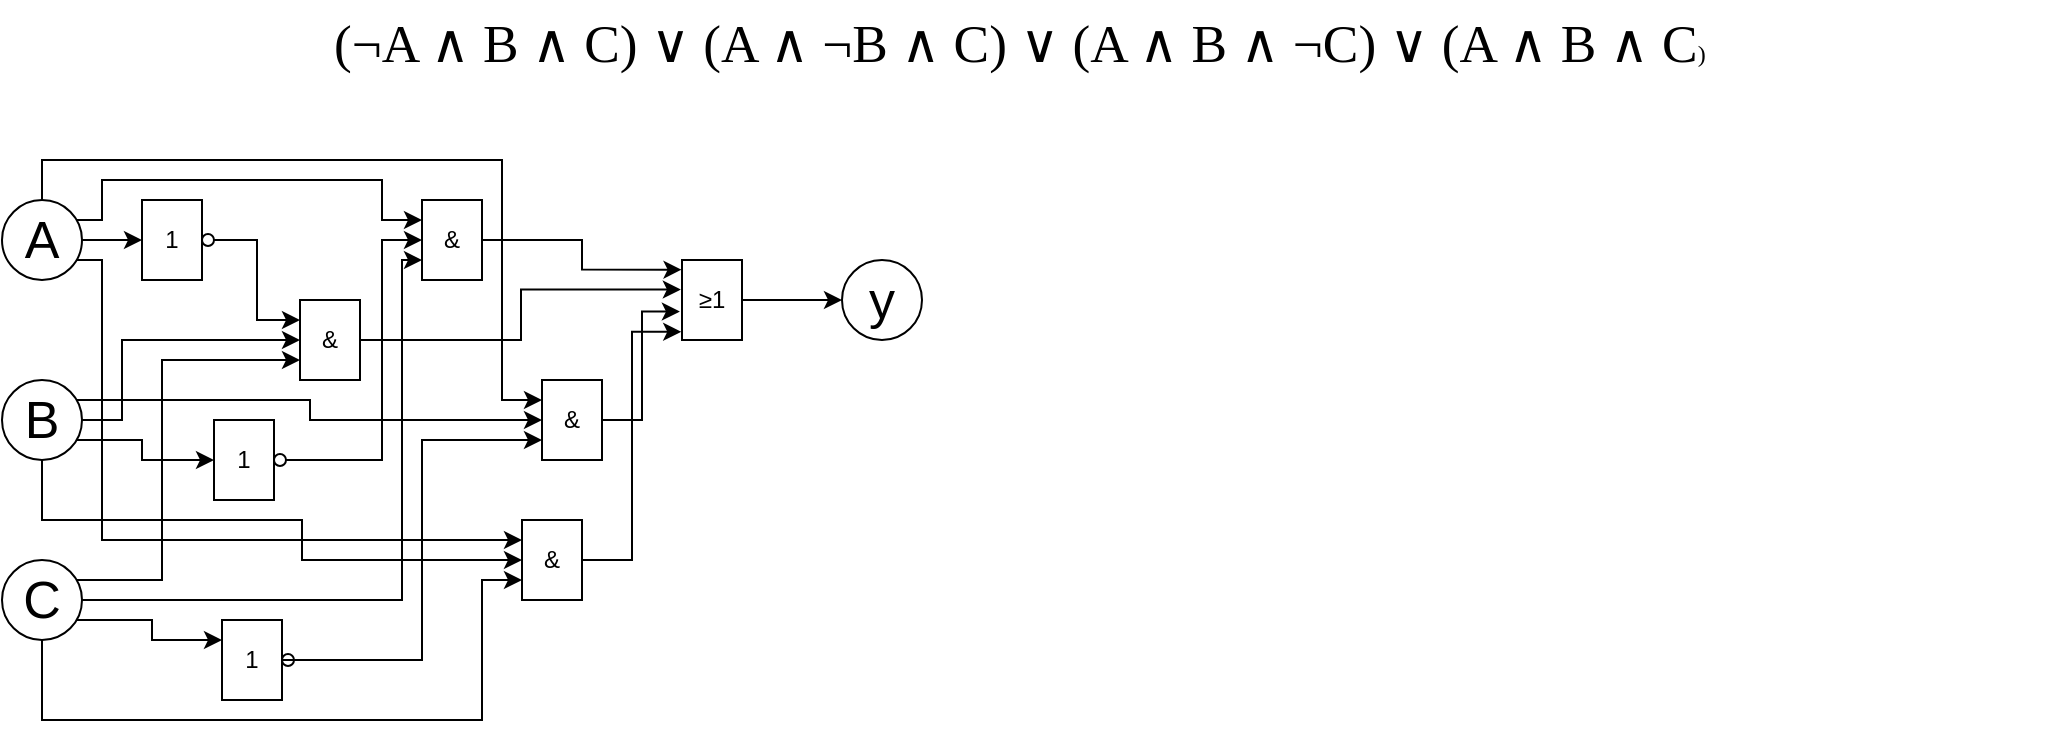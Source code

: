 <mxfile version="28.2.0">
  <diagram name="Seite-1" id="2gFYQ4MArk5PSCBcjxSI">
    <mxGraphModel dx="570" dy="348" grid="1" gridSize="10" guides="1" tooltips="1" connect="1" arrows="1" fold="1" page="1" pageScale="1" pageWidth="827" pageHeight="1169" math="0" shadow="0">
      <root>
        <mxCell id="0" />
        <mxCell id="1" parent="0" />
        <mxCell id="JOxrYH9VMVZD62wawOk7-1" value="&lt;p style=&quot;language:de;line-height:90%;margin-top:7.5pt;margin-bottom:0pt;&amp;lt;br/&amp;gt;margin-left:0in;text-indent:0in;text-align:center;direction:ltr;unicode-bidi:&amp;lt;br/&amp;gt;embed;mso-line-break-override:none;word-break:normal;punctuation-wrap:hanging&quot;&gt;&lt;span style=&quot;font-size:20.0pt;font-family:Calibri;mso-ascii-font-family:Calibri;&amp;lt;br/&amp;gt;mso-fareast-font-family:+mn-ea;mso-bidi-font-family:+mn-cs;mso-ascii-theme-font:&amp;lt;br/&amp;gt;minor-latin;mso-fareast-theme-font:minor-fareast;mso-bidi-theme-font:minor-bidi;&amp;lt;br/&amp;gt;color:black;mso-color-index:1;mso-font-kerning:12.0pt;language:de;font-weight:&amp;lt;br/&amp;gt;normal;mso-style-textfill-type:solid;mso-style-textfill-fill-themecolor:text1;&amp;lt;br/&amp;gt;mso-style-textfill-fill-color:black;mso-style-textfill-fill-alpha:100.0%&quot;&gt;(¬A ∧ B ∧ C) ∨ (A ∧ ¬B ∧ C) ∨ (A ∧ B ∧ ¬C) ∨ (A ∧ B ∧ C&lt;/span&gt;&lt;span style=&quot;font-family: Calibri; color: black; font-weight: normal;&quot;&gt;)&lt;/span&gt;&lt;/p&gt;" style="text;whiteSpace=wrap;html=1;" vertex="1" parent="1">
          <mxGeometry x="414" y="10" width="860" height="80" as="geometry" />
        </mxCell>
        <mxCell id="JOxrYH9VMVZD62wawOk7-15" style="edgeStyle=orthogonalEdgeStyle;rounded=0;orthogonalLoop=1;jettySize=auto;html=1;entryX=0;entryY=0.25;entryDx=0;entryDy=0;exitX=1;exitY=0.5;exitDx=0;exitDy=0;" edge="1" parent="1" source="JOxrYH9VMVZD62wawOk7-30" target="JOxrYH9VMVZD62wawOk7-10">
          <mxGeometry relative="1" as="geometry">
            <mxPoint x="366" y="160" as="sourcePoint" />
          </mxGeometry>
        </mxCell>
        <mxCell id="JOxrYH9VMVZD62wawOk7-55" style="edgeStyle=orthogonalEdgeStyle;rounded=0;orthogonalLoop=1;jettySize=auto;html=1;entryX=-0.008;entryY=0.121;entryDx=0;entryDy=0;entryPerimeter=0;" edge="1" parent="1" source="JOxrYH9VMVZD62wawOk7-17" target="JOxrYH9VMVZD62wawOk7-54">
          <mxGeometry relative="1" as="geometry" />
        </mxCell>
        <mxCell id="JOxrYH9VMVZD62wawOk7-17" value="&amp;amp;" style="rounded=0;whiteSpace=wrap;html=1;" vertex="1" parent="1">
          <mxGeometry x="460" y="110" width="30" height="40" as="geometry" />
        </mxCell>
        <mxCell id="JOxrYH9VMVZD62wawOk7-36" style="edgeStyle=orthogonalEdgeStyle;rounded=0;orthogonalLoop=1;jettySize=auto;html=1;entryX=0;entryY=0.5;entryDx=0;entryDy=0;" edge="1" parent="1" source="JOxrYH9VMVZD62wawOk7-25" target="JOxrYH9VMVZD62wawOk7-29">
          <mxGeometry relative="1" as="geometry" />
        </mxCell>
        <mxCell id="JOxrYH9VMVZD62wawOk7-37" style="edgeStyle=orthogonalEdgeStyle;rounded=0;orthogonalLoop=1;jettySize=auto;html=1;entryX=0;entryY=0.25;entryDx=0;entryDy=0;" edge="1" parent="1" source="JOxrYH9VMVZD62wawOk7-25" target="JOxrYH9VMVZD62wawOk7-17">
          <mxGeometry relative="1" as="geometry">
            <Array as="points">
              <mxPoint x="300" y="120" />
              <mxPoint x="300" y="100" />
              <mxPoint x="440" y="100" />
              <mxPoint x="440" y="120" />
            </Array>
          </mxGeometry>
        </mxCell>
        <mxCell id="JOxrYH9VMVZD62wawOk7-48" style="edgeStyle=orthogonalEdgeStyle;rounded=0;orthogonalLoop=1;jettySize=auto;html=1;entryX=0;entryY=0.25;entryDx=0;entryDy=0;" edge="1" parent="1" source="JOxrYH9VMVZD62wawOk7-25" target="JOxrYH9VMVZD62wawOk7-45">
          <mxGeometry relative="1" as="geometry">
            <Array as="points">
              <mxPoint x="270" y="90" />
              <mxPoint x="500" y="90" />
              <mxPoint x="500" y="210" />
            </Array>
          </mxGeometry>
        </mxCell>
        <mxCell id="JOxrYH9VMVZD62wawOk7-51" style="edgeStyle=orthogonalEdgeStyle;rounded=0;orthogonalLoop=1;jettySize=auto;html=1;entryX=0;entryY=0.25;entryDx=0;entryDy=0;" edge="1" parent="1" source="JOxrYH9VMVZD62wawOk7-25" target="JOxrYH9VMVZD62wawOk7-50">
          <mxGeometry relative="1" as="geometry">
            <Array as="points">
              <mxPoint x="300" y="140" />
              <mxPoint x="300" y="280" />
            </Array>
          </mxGeometry>
        </mxCell>
        <mxCell id="JOxrYH9VMVZD62wawOk7-25" value="A" style="ellipse;whiteSpace=wrap;html=1;aspect=fixed;fontSize=26;" vertex="1" parent="1">
          <mxGeometry x="250" y="110" width="40" height="40" as="geometry" />
        </mxCell>
        <mxCell id="JOxrYH9VMVZD62wawOk7-26" value="" style="edgeStyle=orthogonalEdgeStyle;rounded=0;orthogonalLoop=1;jettySize=auto;html=1;entryX=0;entryY=0.5;entryDx=0;entryDy=0;exitX=1;exitY=0.5;exitDx=0;exitDy=0;" edge="1" parent="1" source="JOxrYH9VMVZD62wawOk7-27" target="JOxrYH9VMVZD62wawOk7-10">
          <mxGeometry relative="1" as="geometry">
            <mxPoint x="320" y="260" as="sourcePoint" />
            <mxPoint x="480" y="170" as="targetPoint" />
            <Array as="points">
              <mxPoint x="310" y="220" />
              <mxPoint x="310" y="180" />
            </Array>
          </mxGeometry>
        </mxCell>
        <mxCell id="JOxrYH9VMVZD62wawOk7-57" style="edgeStyle=orthogonalEdgeStyle;rounded=0;orthogonalLoop=1;jettySize=auto;html=1;entryX=-0.019;entryY=0.369;entryDx=0;entryDy=0;entryPerimeter=0;" edge="1" parent="1" source="JOxrYH9VMVZD62wawOk7-10" target="JOxrYH9VMVZD62wawOk7-54">
          <mxGeometry relative="1" as="geometry" />
        </mxCell>
        <mxCell id="JOxrYH9VMVZD62wawOk7-10" value="&amp;amp;" style="rounded=0;whiteSpace=wrap;html=1;" vertex="1" parent="1">
          <mxGeometry x="399" y="160" width="30" height="40" as="geometry" />
        </mxCell>
        <mxCell id="JOxrYH9VMVZD62wawOk7-35" style="edgeStyle=orthogonalEdgeStyle;rounded=0;orthogonalLoop=1;jettySize=auto;html=1;entryX=0;entryY=0.5;entryDx=0;entryDy=0;" edge="1" parent="1" source="JOxrYH9VMVZD62wawOk7-27" target="JOxrYH9VMVZD62wawOk7-22">
          <mxGeometry relative="1" as="geometry">
            <Array as="points">
              <mxPoint x="320" y="230" />
              <mxPoint x="320" y="240" />
            </Array>
          </mxGeometry>
        </mxCell>
        <mxCell id="JOxrYH9VMVZD62wawOk7-27" value="B" style="ellipse;whiteSpace=wrap;html=1;aspect=fixed;fontSize=26;" vertex="1" parent="1">
          <mxGeometry x="250" y="200" width="40" height="40" as="geometry" />
        </mxCell>
        <mxCell id="JOxrYH9VMVZD62wawOk7-33" style="edgeStyle=orthogonalEdgeStyle;rounded=0;orthogonalLoop=1;jettySize=auto;html=1;entryX=0;entryY=0.75;entryDx=0;entryDy=0;" edge="1" parent="1" source="JOxrYH9VMVZD62wawOk7-28" target="JOxrYH9VMVZD62wawOk7-10">
          <mxGeometry relative="1" as="geometry">
            <Array as="points">
              <mxPoint x="330" y="300" />
              <mxPoint x="330" y="190" />
            </Array>
          </mxGeometry>
        </mxCell>
        <mxCell id="JOxrYH9VMVZD62wawOk7-39" style="edgeStyle=orthogonalEdgeStyle;rounded=0;orthogonalLoop=1;jettySize=auto;html=1;entryX=0;entryY=0.75;entryDx=0;entryDy=0;" edge="1" parent="1" source="JOxrYH9VMVZD62wawOk7-28" target="JOxrYH9VMVZD62wawOk7-17">
          <mxGeometry relative="1" as="geometry">
            <Array as="points">
              <mxPoint x="450" y="310" />
              <mxPoint x="450" y="140" />
            </Array>
          </mxGeometry>
        </mxCell>
        <mxCell id="JOxrYH9VMVZD62wawOk7-43" style="edgeStyle=orthogonalEdgeStyle;rounded=0;orthogonalLoop=1;jettySize=auto;html=1;entryX=0;entryY=0.25;entryDx=0;entryDy=0;" edge="1" parent="1" source="JOxrYH9VMVZD62wawOk7-28" target="JOxrYH9VMVZD62wawOk7-41">
          <mxGeometry relative="1" as="geometry">
            <Array as="points">
              <mxPoint x="325" y="320" />
              <mxPoint x="325" y="330" />
            </Array>
          </mxGeometry>
        </mxCell>
        <mxCell id="JOxrYH9VMVZD62wawOk7-28" value="C" style="ellipse;whiteSpace=wrap;html=1;aspect=fixed;fontSize=26;" vertex="1" parent="1">
          <mxGeometry x="250" y="290" width="40" height="40" as="geometry" />
        </mxCell>
        <mxCell id="JOxrYH9VMVZD62wawOk7-31" value="" style="group" vertex="1" connectable="0" parent="1">
          <mxGeometry x="320" y="110" width="36" height="40" as="geometry" />
        </mxCell>
        <mxCell id="JOxrYH9VMVZD62wawOk7-29" value="1" style="rounded=0;whiteSpace=wrap;html=1;" vertex="1" parent="JOxrYH9VMVZD62wawOk7-31">
          <mxGeometry width="30" height="40" as="geometry" />
        </mxCell>
        <mxCell id="JOxrYH9VMVZD62wawOk7-30" value="" style="ellipse;whiteSpace=wrap;html=1;aspect=fixed;" vertex="1" parent="JOxrYH9VMVZD62wawOk7-31">
          <mxGeometry x="30" y="17" width="6" height="6" as="geometry" />
        </mxCell>
        <mxCell id="JOxrYH9VMVZD62wawOk7-32" value="" style="group" vertex="1" connectable="0" parent="1">
          <mxGeometry x="356" y="220" width="36" height="40" as="geometry" />
        </mxCell>
        <mxCell id="JOxrYH9VMVZD62wawOk7-22" value="1" style="rounded=0;whiteSpace=wrap;html=1;" vertex="1" parent="JOxrYH9VMVZD62wawOk7-32">
          <mxGeometry width="30" height="40" as="geometry" />
        </mxCell>
        <mxCell id="JOxrYH9VMVZD62wawOk7-23" value="" style="ellipse;whiteSpace=wrap;html=1;aspect=fixed;" vertex="1" parent="JOxrYH9VMVZD62wawOk7-32">
          <mxGeometry x="30" y="17" width="6" height="6" as="geometry" />
        </mxCell>
        <mxCell id="JOxrYH9VMVZD62wawOk7-38" style="edgeStyle=orthogonalEdgeStyle;rounded=0;orthogonalLoop=1;jettySize=auto;html=1;entryX=0;entryY=0.5;entryDx=0;entryDy=0;" edge="1" parent="1" source="JOxrYH9VMVZD62wawOk7-23" target="JOxrYH9VMVZD62wawOk7-17">
          <mxGeometry relative="1" as="geometry">
            <Array as="points">
              <mxPoint x="440" y="240" />
              <mxPoint x="440" y="130" />
            </Array>
          </mxGeometry>
        </mxCell>
        <mxCell id="JOxrYH9VMVZD62wawOk7-40" value="" style="group" vertex="1" connectable="0" parent="1">
          <mxGeometry x="360" y="320" width="36" height="40" as="geometry" />
        </mxCell>
        <mxCell id="JOxrYH9VMVZD62wawOk7-41" value="1" style="rounded=0;whiteSpace=wrap;html=1;" vertex="1" parent="JOxrYH9VMVZD62wawOk7-40">
          <mxGeometry width="30" height="40" as="geometry" />
        </mxCell>
        <mxCell id="JOxrYH9VMVZD62wawOk7-42" value="" style="ellipse;whiteSpace=wrap;html=1;aspect=fixed;" vertex="1" parent="JOxrYH9VMVZD62wawOk7-40">
          <mxGeometry x="30" y="17" width="6" height="6" as="geometry" />
        </mxCell>
        <mxCell id="JOxrYH9VMVZD62wawOk7-56" style="edgeStyle=orthogonalEdgeStyle;rounded=0;orthogonalLoop=1;jettySize=auto;html=1;entryX=-0.035;entryY=0.645;entryDx=0;entryDy=0;entryPerimeter=0;" edge="1" parent="1" source="JOxrYH9VMVZD62wawOk7-45" target="JOxrYH9VMVZD62wawOk7-54">
          <mxGeometry relative="1" as="geometry" />
        </mxCell>
        <mxCell id="JOxrYH9VMVZD62wawOk7-45" value="&amp;amp;" style="rounded=0;whiteSpace=wrap;html=1;" vertex="1" parent="1">
          <mxGeometry x="520" y="200" width="30" height="40" as="geometry" />
        </mxCell>
        <mxCell id="JOxrYH9VMVZD62wawOk7-46" style="edgeStyle=orthogonalEdgeStyle;rounded=0;orthogonalLoop=1;jettySize=auto;html=1;entryX=0;entryY=0.75;entryDx=0;entryDy=0;" edge="1" parent="1" source="JOxrYH9VMVZD62wawOk7-41" target="JOxrYH9VMVZD62wawOk7-45">
          <mxGeometry relative="1" as="geometry">
            <Array as="points">
              <mxPoint x="460" y="340" />
              <mxPoint x="460" y="230" />
            </Array>
          </mxGeometry>
        </mxCell>
        <mxCell id="JOxrYH9VMVZD62wawOk7-49" style="edgeStyle=orthogonalEdgeStyle;rounded=0;orthogonalLoop=1;jettySize=auto;html=1;entryX=0;entryY=0.5;entryDx=0;entryDy=0;" edge="1" parent="1" source="JOxrYH9VMVZD62wawOk7-27" target="JOxrYH9VMVZD62wawOk7-45">
          <mxGeometry relative="1" as="geometry">
            <Array as="points">
              <mxPoint x="404" y="210" />
              <mxPoint x="404" y="220" />
            </Array>
          </mxGeometry>
        </mxCell>
        <mxCell id="JOxrYH9VMVZD62wawOk7-50" value="&amp;amp;" style="rounded=0;whiteSpace=wrap;html=1;" vertex="1" parent="1">
          <mxGeometry x="510" y="270" width="30" height="40" as="geometry" />
        </mxCell>
        <mxCell id="JOxrYH9VMVZD62wawOk7-52" style="edgeStyle=orthogonalEdgeStyle;rounded=0;orthogonalLoop=1;jettySize=auto;html=1;entryX=0;entryY=0.5;entryDx=0;entryDy=0;" edge="1" parent="1" source="JOxrYH9VMVZD62wawOk7-27" target="JOxrYH9VMVZD62wawOk7-50">
          <mxGeometry relative="1" as="geometry">
            <Array as="points">
              <mxPoint x="270" y="270" />
              <mxPoint x="400" y="270" />
              <mxPoint x="400" y="290" />
            </Array>
          </mxGeometry>
        </mxCell>
        <mxCell id="JOxrYH9VMVZD62wawOk7-53" style="edgeStyle=orthogonalEdgeStyle;rounded=0;orthogonalLoop=1;jettySize=auto;html=1;entryX=0;entryY=0.75;entryDx=0;entryDy=0;" edge="1" parent="1" source="JOxrYH9VMVZD62wawOk7-28" target="JOxrYH9VMVZD62wawOk7-50">
          <mxGeometry relative="1" as="geometry">
            <mxPoint x="480" y="300" as="targetPoint" />
            <Array as="points">
              <mxPoint x="270" y="370" />
              <mxPoint x="490" y="370" />
              <mxPoint x="490" y="300" />
            </Array>
          </mxGeometry>
        </mxCell>
        <mxCell id="JOxrYH9VMVZD62wawOk7-60" style="edgeStyle=orthogonalEdgeStyle;rounded=0;orthogonalLoop=1;jettySize=auto;html=1;entryX=0;entryY=0.5;entryDx=0;entryDy=0;" edge="1" parent="1" source="JOxrYH9VMVZD62wawOk7-54" target="JOxrYH9VMVZD62wawOk7-59">
          <mxGeometry relative="1" as="geometry" />
        </mxCell>
        <mxCell id="JOxrYH9VMVZD62wawOk7-54" value="&lt;font face=&quot;Helvetica&quot;&gt;&lt;font&gt;&lt;span style=&quot;color: black; font-weight: normal;&quot;&gt;≥1&lt;/span&gt;&lt;/font&gt;&lt;/font&gt;" style="rounded=0;whiteSpace=wrap;html=1;" vertex="1" parent="1">
          <mxGeometry x="590" y="140" width="30" height="40" as="geometry" />
        </mxCell>
        <mxCell id="JOxrYH9VMVZD62wawOk7-58" style="edgeStyle=orthogonalEdgeStyle;rounded=0;orthogonalLoop=1;jettySize=auto;html=1;entryX=-0.013;entryY=0.897;entryDx=0;entryDy=0;entryPerimeter=0;" edge="1" parent="1" source="JOxrYH9VMVZD62wawOk7-50" target="JOxrYH9VMVZD62wawOk7-54">
          <mxGeometry relative="1" as="geometry" />
        </mxCell>
        <mxCell id="JOxrYH9VMVZD62wawOk7-59" value="y" style="ellipse;whiteSpace=wrap;html=1;aspect=fixed;fontSize=26;" vertex="1" parent="1">
          <mxGeometry x="670" y="140" width="40" height="40" as="geometry" />
        </mxCell>
      </root>
    </mxGraphModel>
  </diagram>
</mxfile>

